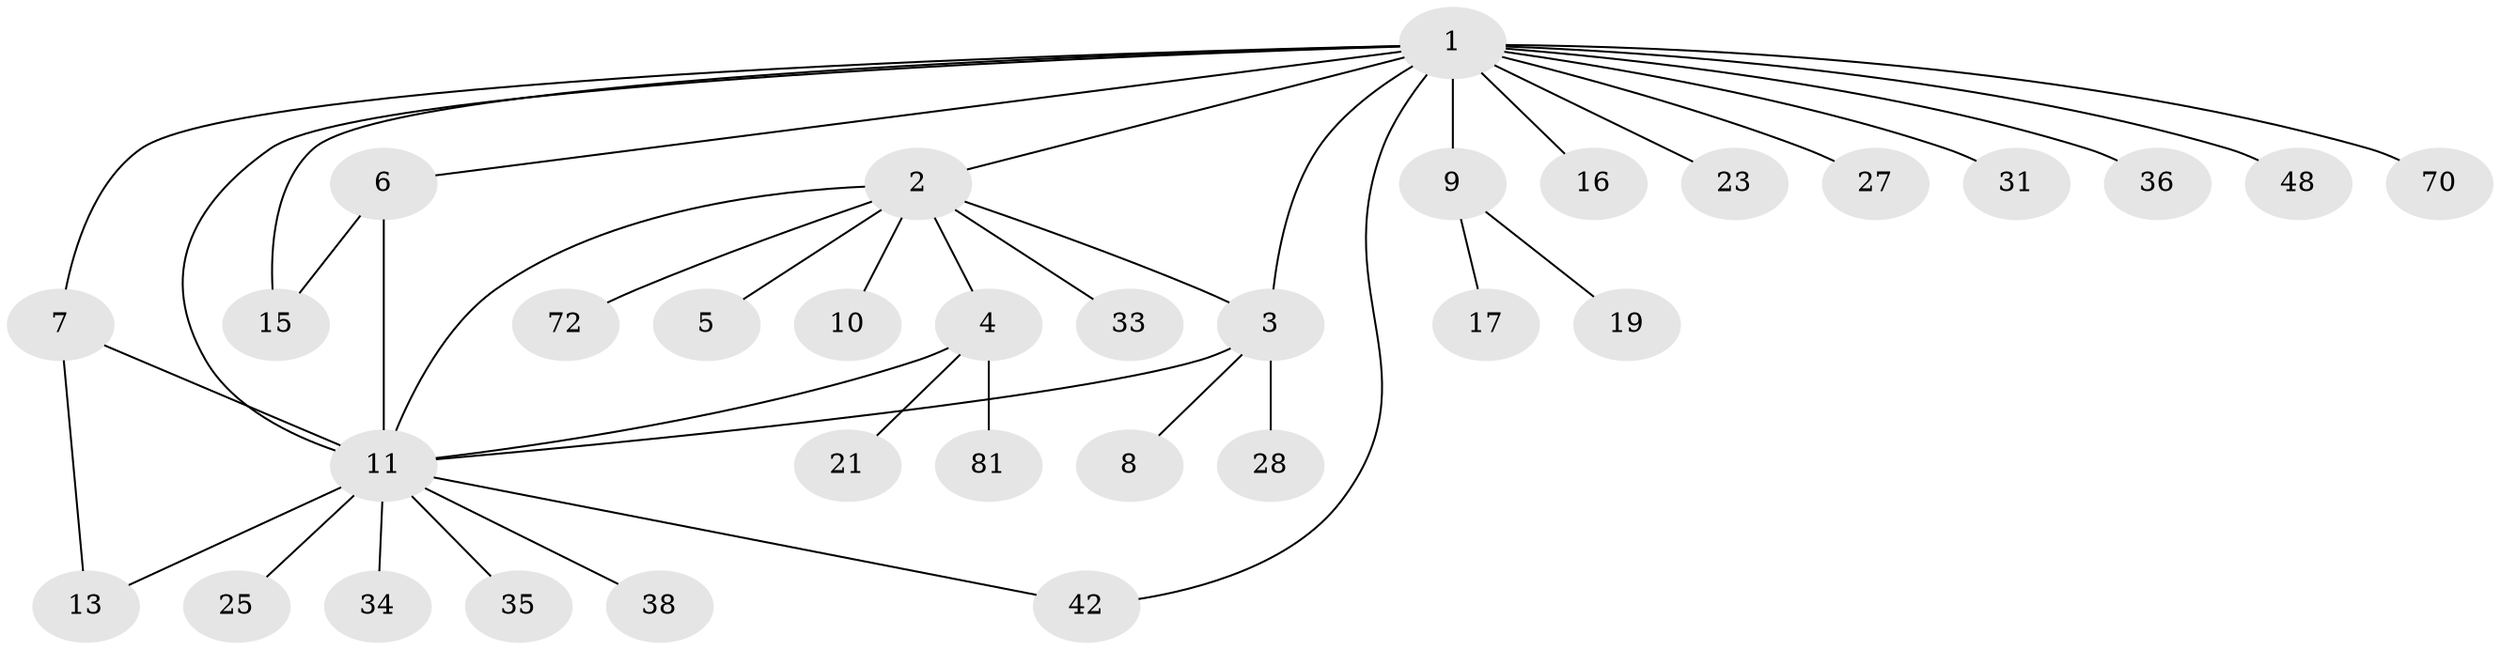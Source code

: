 // original degree distribution, {18: 0.012345679012345678, 8: 0.012345679012345678, 7: 0.012345679012345678, 5: 0.012345679012345678, 3: 0.07407407407407407, 6: 0.024691358024691357, 2: 0.19753086419753085, 1: 0.5802469135802469, 9: 0.012345679012345678, 14: 0.012345679012345678, 4: 0.04938271604938271}
// Generated by graph-tools (version 1.1) at 2025/18/03/04/25 18:18:05]
// undirected, 32 vertices, 40 edges
graph export_dot {
graph [start="1"]
  node [color=gray90,style=filled];
  1;
  2;
  3 [super="+29+68+79"];
  4 [super="+22"];
  5 [super="+47+20"];
  6 [super="+54+62"];
  7 [super="+45"];
  8;
  9 [super="+67+69+56+63+44+14"];
  10;
  11 [super="+41+26+24+37+57+76+12+18"];
  13;
  15 [super="+75+30"];
  16 [super="+73"];
  17 [super="+50"];
  19;
  21;
  23 [super="+32+59+66"];
  25 [super="+58+49+40"];
  27;
  28;
  31;
  33;
  34;
  35 [super="+51"];
  36;
  38;
  42 [super="+65+53"];
  48;
  70;
  72;
  81;
  1 -- 2;
  1 -- 3;
  1 -- 6;
  1 -- 7;
  1 -- 9 [weight=3];
  1 -- 15;
  1 -- 16;
  1 -- 23;
  1 -- 27;
  1 -- 31;
  1 -- 36;
  1 -- 42;
  1 -- 48;
  1 -- 70;
  1 -- 11 [weight=2];
  2 -- 4;
  2 -- 5;
  2 -- 10;
  2 -- 33;
  2 -- 72;
  2 -- 3;
  2 -- 11;
  3 -- 8;
  3 -- 28;
  3 -- 11;
  4 -- 21;
  4 -- 81;
  4 -- 11;
  6 -- 11;
  6 -- 15 [weight=2];
  7 -- 11;
  7 -- 13;
  9 -- 17;
  9 -- 19;
  11 -- 13;
  11 -- 34;
  11 -- 38;
  11 -- 42;
  11 -- 25;
  11 -- 35;
}
